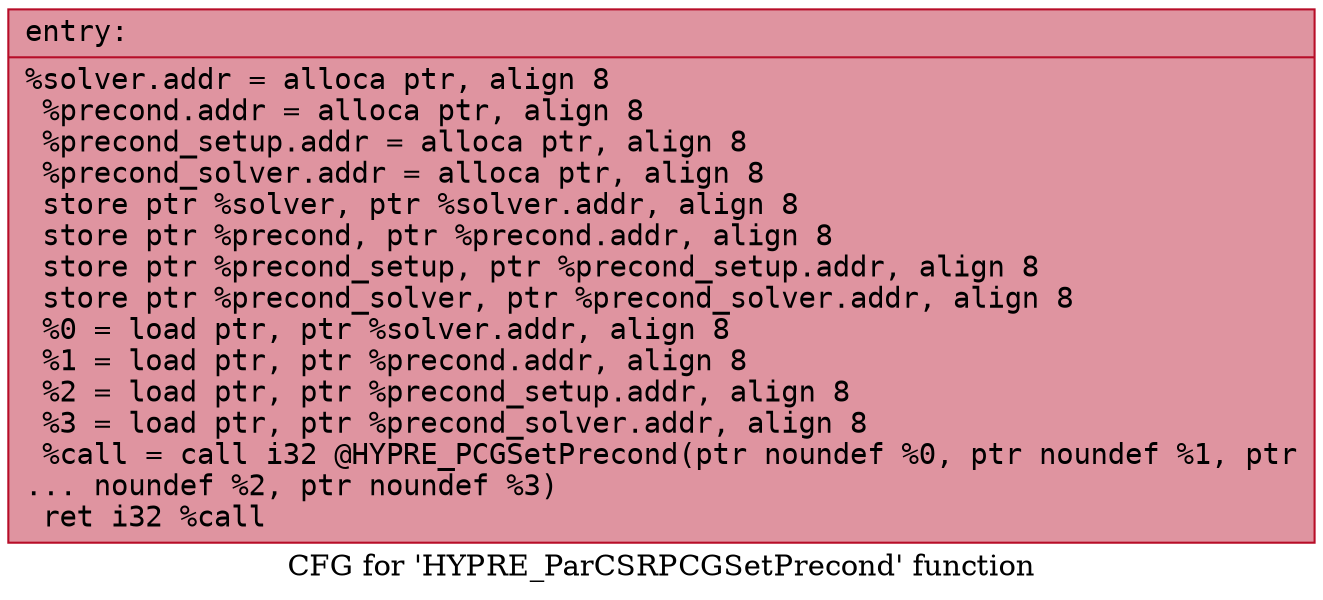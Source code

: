 digraph "CFG for 'HYPRE_ParCSRPCGSetPrecond' function" {
	label="CFG for 'HYPRE_ParCSRPCGSetPrecond' function";

	Node0x55f91b639430 [shape=record,color="#b70d28ff", style=filled, fillcolor="#b70d2870" fontname="Courier",label="{entry:\l|  %solver.addr = alloca ptr, align 8\l  %precond.addr = alloca ptr, align 8\l  %precond_setup.addr = alloca ptr, align 8\l  %precond_solver.addr = alloca ptr, align 8\l  store ptr %solver, ptr %solver.addr, align 8\l  store ptr %precond, ptr %precond.addr, align 8\l  store ptr %precond_setup, ptr %precond_setup.addr, align 8\l  store ptr %precond_solver, ptr %precond_solver.addr, align 8\l  %0 = load ptr, ptr %solver.addr, align 8\l  %1 = load ptr, ptr %precond.addr, align 8\l  %2 = load ptr, ptr %precond_setup.addr, align 8\l  %3 = load ptr, ptr %precond_solver.addr, align 8\l  %call = call i32 @HYPRE_PCGSetPrecond(ptr noundef %0, ptr noundef %1, ptr\l... noundef %2, ptr noundef %3)\l  ret i32 %call\l}"];
}
